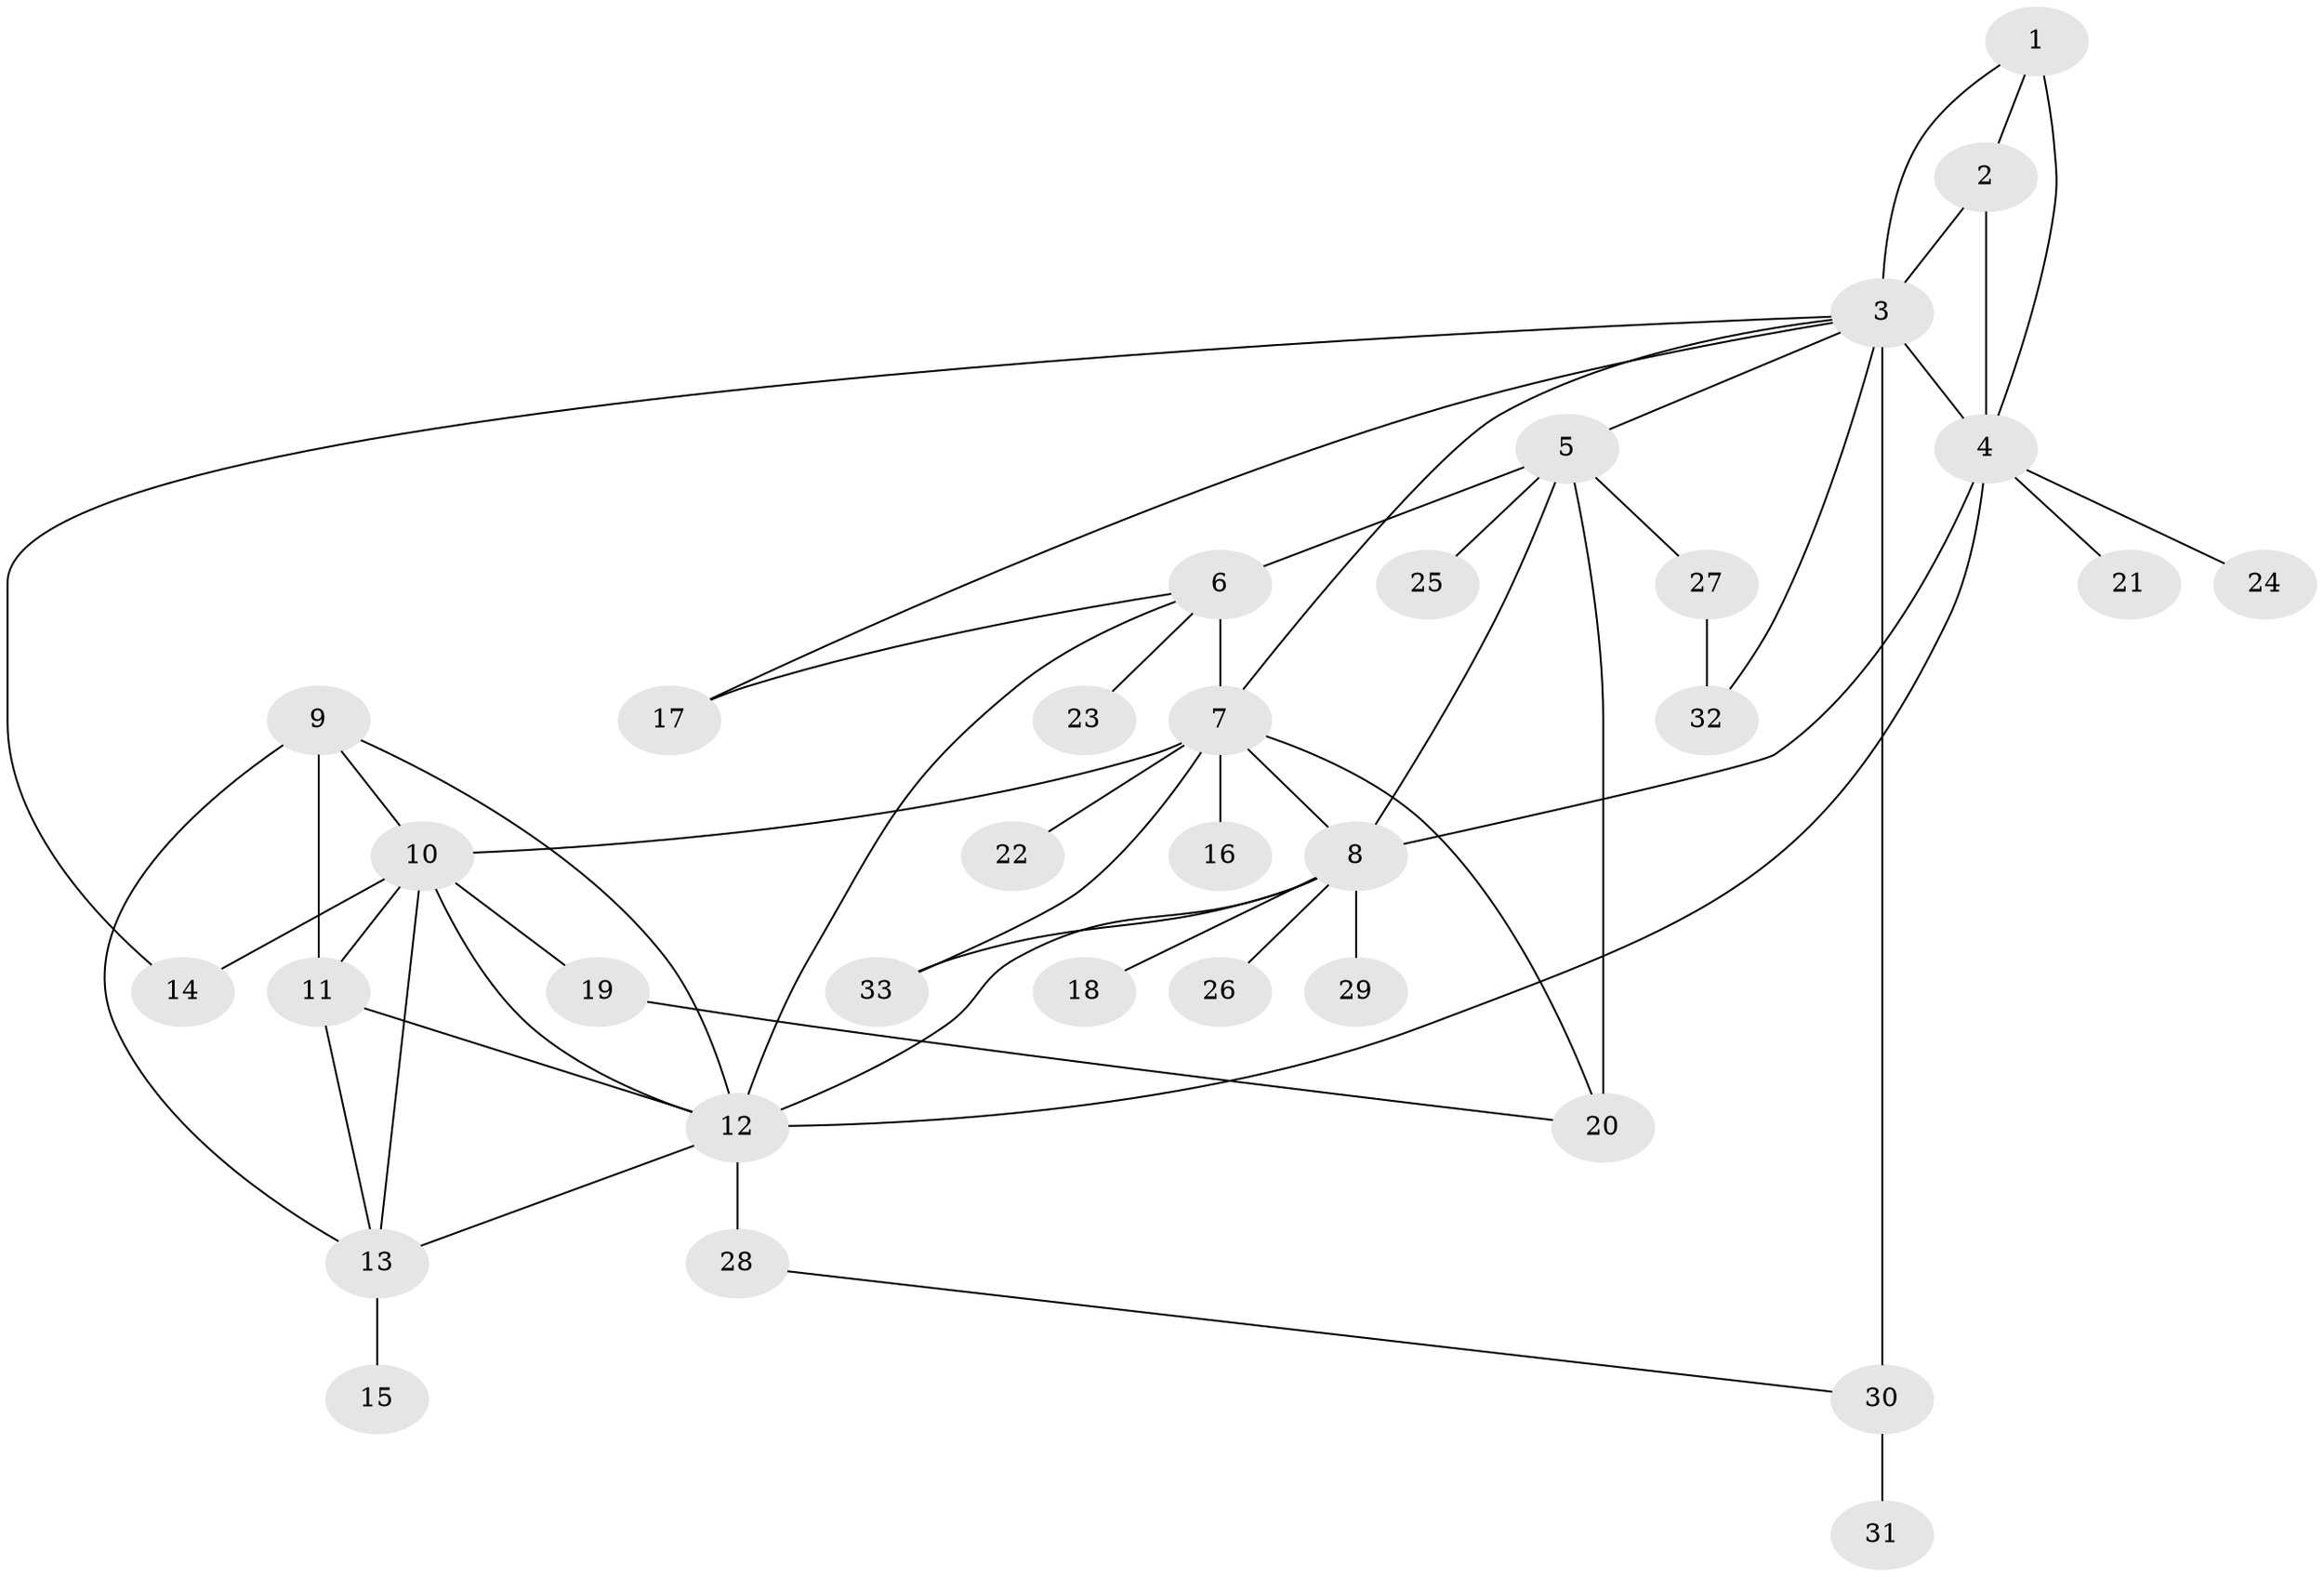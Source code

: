 // original degree distribution, {5: 0.03669724770642202, 8: 0.03669724770642202, 12: 0.027522935779816515, 7: 0.01834862385321101, 11: 0.01834862385321101, 6: 0.045871559633027525, 9: 0.03669724770642202, 4: 0.027522935779816515, 1: 0.6146788990825688, 2: 0.11009174311926606, 3: 0.027522935779816515}
// Generated by graph-tools (version 1.1) at 2025/52/03/04/25 22:52:40]
// undirected, 33 vertices, 54 edges
graph export_dot {
  node [color=gray90,style=filled];
  1;
  2;
  3;
  4;
  5;
  6;
  7;
  8;
  9;
  10;
  11;
  12;
  13;
  14;
  15;
  16;
  17;
  18;
  19;
  20;
  21;
  22;
  23;
  24;
  25;
  26;
  27;
  28;
  29;
  30;
  31;
  32;
  33;
  1 -- 2 [weight=1.0];
  1 -- 3 [weight=1.0];
  1 -- 4 [weight=2.0];
  2 -- 3 [weight=1.0];
  2 -- 4 [weight=5.0];
  3 -- 4 [weight=2.0];
  3 -- 5 [weight=1.0];
  3 -- 7 [weight=1.0];
  3 -- 14 [weight=1.0];
  3 -- 17 [weight=1.0];
  3 -- 30 [weight=2.0];
  3 -- 32 [weight=1.0];
  4 -- 8 [weight=1.0];
  4 -- 12 [weight=1.0];
  4 -- 21 [weight=1.0];
  4 -- 24 [weight=1.0];
  5 -- 6 [weight=4.0];
  5 -- 8 [weight=1.0];
  5 -- 20 [weight=4.0];
  5 -- 25 [weight=1.0];
  5 -- 27 [weight=1.0];
  6 -- 7 [weight=1.0];
  6 -- 12 [weight=1.0];
  6 -- 17 [weight=1.0];
  6 -- 23 [weight=1.0];
  7 -- 8 [weight=1.0];
  7 -- 10 [weight=1.0];
  7 -- 16 [weight=3.0];
  7 -- 20 [weight=1.0];
  7 -- 22 [weight=3.0];
  7 -- 33 [weight=1.0];
  8 -- 12 [weight=1.0];
  8 -- 18 [weight=1.0];
  8 -- 26 [weight=1.0];
  8 -- 29 [weight=3.0];
  8 -- 33 [weight=1.0];
  9 -- 10 [weight=1.0];
  9 -- 11 [weight=3.0];
  9 -- 12 [weight=1.0];
  9 -- 13 [weight=1.0];
  10 -- 11 [weight=1.0];
  10 -- 12 [weight=1.0];
  10 -- 13 [weight=1.0];
  10 -- 14 [weight=5.0];
  10 -- 19 [weight=1.0];
  11 -- 12 [weight=1.0];
  11 -- 13 [weight=1.0];
  12 -- 13 [weight=1.0];
  12 -- 28 [weight=4.0];
  13 -- 15 [weight=1.0];
  19 -- 20 [weight=1.0];
  27 -- 32 [weight=2.0];
  28 -- 30 [weight=1.0];
  30 -- 31 [weight=1.0];
}
